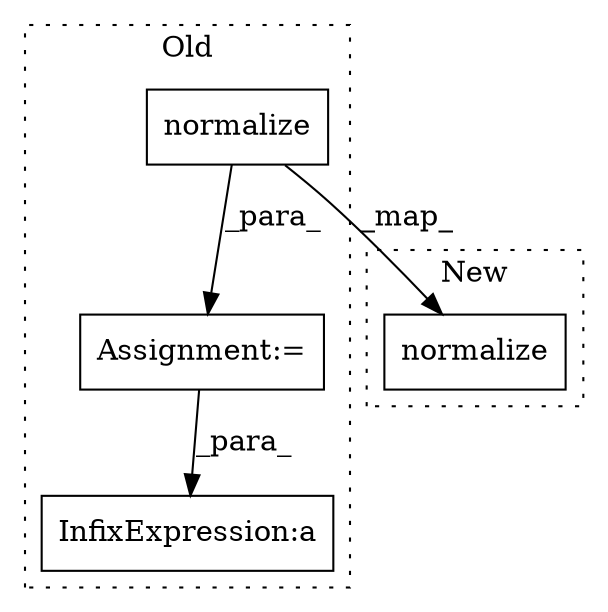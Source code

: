 digraph G {
subgraph cluster0 {
1 [label="normalize" a="32" s="4070,4087" l="10,1" shape="box"];
3 [label="Assignment:=" a="7" s="4063" l="1" shape="box"];
4 [label="InfixExpression:a" a="27" s="4187" l="3" shape="box"];
label = "Old";
style="dotted";
}
subgraph cluster1 {
2 [label="normalize" a="32" s="3966,3983" l="10,1" shape="box"];
label = "New";
style="dotted";
}
1 -> 2 [label="_map_"];
1 -> 3 [label="_para_"];
3 -> 4 [label="_para_"];
}